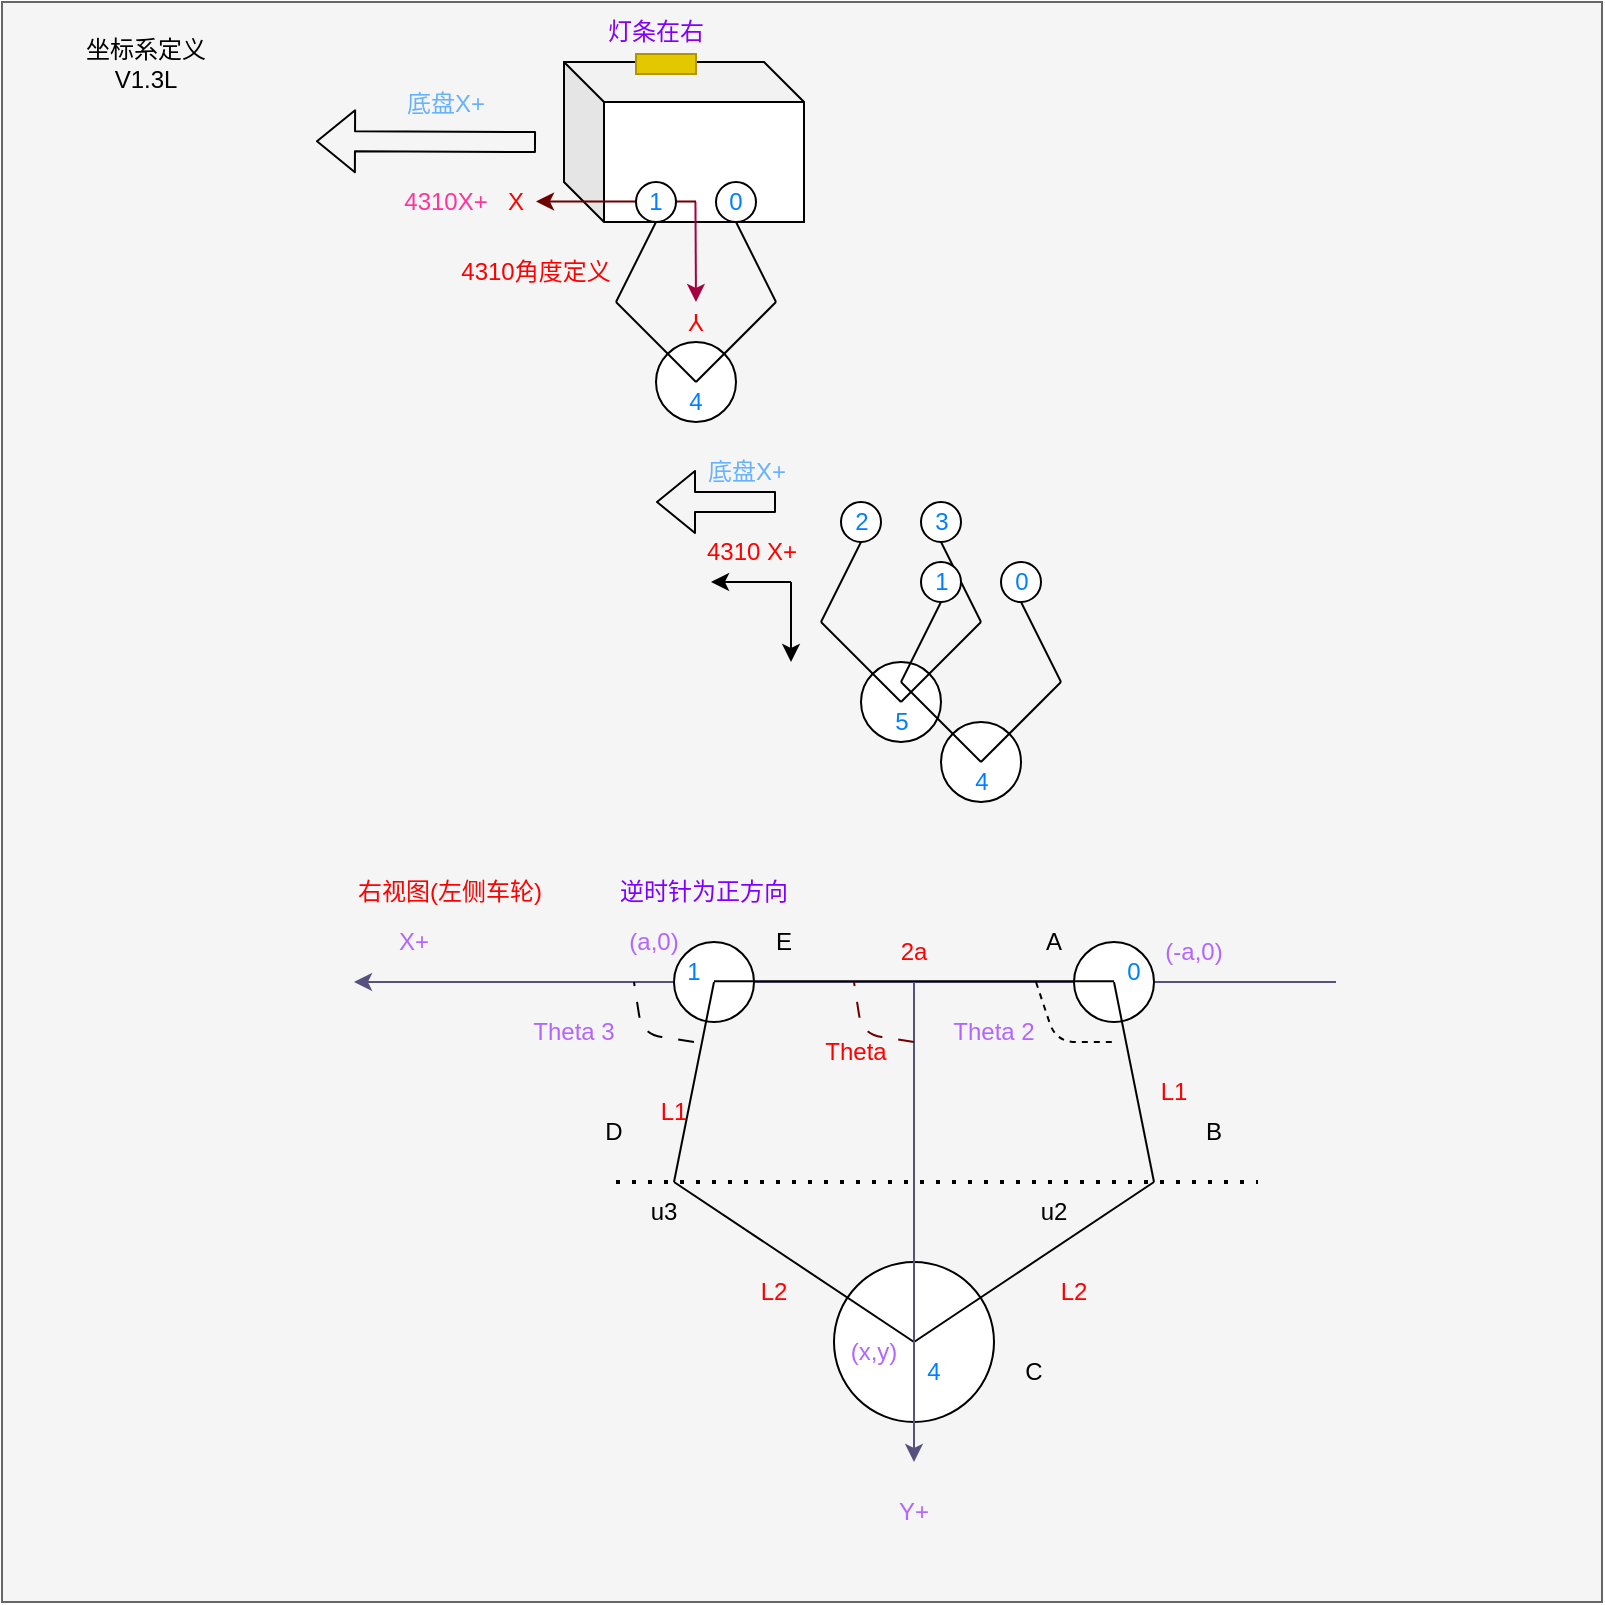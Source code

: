 <mxfile>
    <diagram id="eyGBA-GjGKUJ1Vp4GY1C" name="第 1 页">
        <mxGraphModel dx="514" dy="292" grid="1" gridSize="10" guides="1" tooltips="1" connect="1" arrows="1" fold="1" page="1" pageScale="1" pageWidth="827" pageHeight="1169" math="0" shadow="0">
            <root>
                <mxCell id="0"/>
                <mxCell id="1" parent="0"/>
                <mxCell id="110" value="" style="rounded=0;whiteSpace=wrap;html=1;fillColor=#f5f5f5;strokeColor=#666666;fontColor=#333333;" parent="1" vertex="1">
                    <mxGeometry x="13" y="130" width="800" height="800" as="geometry"/>
                </mxCell>
                <mxCell id="3" value="" style="shape=cube;whiteSpace=wrap;html=1;boundedLbl=1;backgroundOutline=1;darkOpacity=0.05;darkOpacity2=0.1;" parent="1" vertex="1">
                    <mxGeometry x="294" y="160" width="120" height="80" as="geometry"/>
                </mxCell>
                <mxCell id="8" value="" style="ellipse;whiteSpace=wrap;html=1;" parent="1" vertex="1">
                    <mxGeometry x="340" y="300" width="40" height="40" as="geometry"/>
                </mxCell>
                <mxCell id="9" value="" style="endArrow=none;html=1;" parent="1" edge="1">
                    <mxGeometry width="50" height="50" relative="1" as="geometry">
                        <mxPoint x="320" y="280" as="sourcePoint"/>
                        <mxPoint x="360" y="320" as="targetPoint"/>
                    </mxGeometry>
                </mxCell>
                <mxCell id="10" value="" style="endArrow=none;html=1;" parent="1" edge="1">
                    <mxGeometry width="50" height="50" relative="1" as="geometry">
                        <mxPoint x="360" y="320" as="sourcePoint"/>
                        <mxPoint x="400" y="280" as="targetPoint"/>
                    </mxGeometry>
                </mxCell>
                <mxCell id="11" value="" style="endArrow=none;html=1;" parent="1" edge="1">
                    <mxGeometry width="50" height="50" relative="1" as="geometry">
                        <mxPoint x="320" y="280" as="sourcePoint"/>
                        <mxPoint x="340" y="240" as="targetPoint"/>
                    </mxGeometry>
                </mxCell>
                <mxCell id="12" value="" style="endArrow=none;html=1;" parent="1" edge="1">
                    <mxGeometry width="50" height="50" relative="1" as="geometry">
                        <mxPoint x="380" y="240" as="sourcePoint"/>
                        <mxPoint x="400" y="280" as="targetPoint"/>
                    </mxGeometry>
                </mxCell>
                <mxCell id="13" value="" style="endArrow=classic;html=1;fillColor=#d80073;strokeColor=#A50040;entryX=0.5;entryY=1;entryDx=0;entryDy=0;" parent="1" target="16" edge="1">
                    <mxGeometry width="50" height="50" relative="1" as="geometry">
                        <mxPoint x="359.72" y="230" as="sourcePoint"/>
                        <mxPoint x="359.72" y="270" as="targetPoint"/>
                    </mxGeometry>
                </mxCell>
                <mxCell id="14" value="" style="endArrow=classic;html=1;fillColor=#a20025;strokeColor=#6F0000;" parent="1" edge="1">
                    <mxGeometry width="50" height="50" relative="1" as="geometry">
                        <mxPoint x="360" y="229.72" as="sourcePoint"/>
                        <mxPoint x="280" y="229.72" as="targetPoint"/>
                    </mxGeometry>
                </mxCell>
                <mxCell id="15" value="&lt;font color=&quot;#ff0000&quot;&gt;X&lt;/font&gt;" style="text;html=1;strokeColor=none;fillColor=none;align=center;verticalAlign=middle;whiteSpace=wrap;rounded=0;" parent="1" vertex="1">
                    <mxGeometry x="260" y="220" width="20" height="20" as="geometry"/>
                </mxCell>
                <mxCell id="16" value="&lt;font color=&quot;#ff0000&quot;&gt;Y&lt;/font&gt;" style="text;html=1;strokeColor=none;fillColor=none;align=center;verticalAlign=middle;whiteSpace=wrap;rounded=0;rotation=-180;" parent="1" vertex="1">
                    <mxGeometry x="350" y="280" width="20" height="20" as="geometry"/>
                </mxCell>
                <mxCell id="18" value="4310角度定义" style="text;html=1;strokeColor=none;fillColor=none;align=center;verticalAlign=middle;whiteSpace=wrap;rounded=0;fontColor=#FF0000;" parent="1" vertex="1">
                    <mxGeometry x="240" y="250" width="80" height="30" as="geometry"/>
                </mxCell>
                <mxCell id="19" value="&lt;font color=&quot;#007fff&quot;&gt;4&lt;/font&gt;" style="text;html=1;strokeColor=none;fillColor=none;align=center;verticalAlign=middle;whiteSpace=wrap;rounded=0;fontColor=#FF0000;" parent="1" vertex="1">
                    <mxGeometry x="340" y="310" width="40" height="40" as="geometry"/>
                </mxCell>
                <mxCell id="26" value="" style="ellipse;whiteSpace=wrap;html=1;aspect=fixed;fontColor=#007FFF;" parent="1" vertex="1">
                    <mxGeometry x="370" y="220" width="20" height="20" as="geometry"/>
                </mxCell>
                <mxCell id="20" value="&lt;font color=&quot;#007fff&quot;&gt;0&lt;/font&gt;" style="text;html=1;strokeColor=none;fillColor=none;align=center;verticalAlign=middle;whiteSpace=wrap;rounded=0;fontColor=#FF0000;" parent="1" vertex="1">
                    <mxGeometry x="360" y="210" width="40" height="40" as="geometry"/>
                </mxCell>
                <mxCell id="23" value="" style="ellipse;whiteSpace=wrap;html=1;aspect=fixed;fontColor=#007FFF;" parent="1" vertex="1">
                    <mxGeometry x="330" y="220" width="20" height="20" as="geometry"/>
                </mxCell>
                <mxCell id="21" value="&lt;font color=&quot;#007fff&quot;&gt;1&lt;/font&gt;" style="text;html=1;strokeColor=none;fillColor=none;align=center;verticalAlign=middle;whiteSpace=wrap;rounded=0;fontColor=#FF0000;" parent="1" vertex="1">
                    <mxGeometry x="320" y="210" width="40" height="40" as="geometry"/>
                </mxCell>
                <mxCell id="28" value="" style="shape=flexArrow;endArrow=classic;html=1;fontColor=#007FFF;" parent="1" edge="1">
                    <mxGeometry width="50" height="50" relative="1" as="geometry">
                        <mxPoint x="280" y="200" as="sourcePoint"/>
                        <mxPoint x="170" y="199.6" as="targetPoint"/>
                    </mxGeometry>
                </mxCell>
                <mxCell id="29" value="底盘X+" style="text;html=1;strokeColor=none;fillColor=none;align=center;verticalAlign=middle;whiteSpace=wrap;rounded=0;fontColor=#66B2FF;" parent="1" vertex="1">
                    <mxGeometry x="200" y="166" width="70" height="30" as="geometry"/>
                </mxCell>
                <mxCell id="30" value="&lt;font color=&quot;#7f00ff&quot;&gt;灯条在右&lt;/font&gt;" style="text;html=1;strokeColor=none;fillColor=none;align=center;verticalAlign=middle;whiteSpace=wrap;rounded=0;fontColor=#6600CC;" parent="1" vertex="1">
                    <mxGeometry x="310" y="130" width="60" height="30" as="geometry"/>
                </mxCell>
                <mxCell id="34" value="&lt;font color=&quot;#ff3399&quot;&gt;4310X+&lt;/font&gt;" style="text;html=1;strokeColor=none;fillColor=none;align=center;verticalAlign=middle;whiteSpace=wrap;rounded=0;fontColor=#7F00FF;" parent="1" vertex="1">
                    <mxGeometry x="200" y="215" width="70" height="30" as="geometry"/>
                </mxCell>
                <mxCell id="70" value="" style="endArrow=classic;html=1;fontColor=#FF0000;" parent="1" edge="1">
                    <mxGeometry width="50" height="50" relative="1" as="geometry">
                        <mxPoint x="407.5" y="420" as="sourcePoint"/>
                        <mxPoint x="367.5" y="420" as="targetPoint"/>
                    </mxGeometry>
                </mxCell>
                <mxCell id="71" value="" style="endArrow=classic;html=1;fontColor=#FF0000;" parent="1" edge="1">
                    <mxGeometry width="50" height="50" relative="1" as="geometry">
                        <mxPoint x="407.5" y="420" as="sourcePoint"/>
                        <mxPoint x="407.5" y="460" as="targetPoint"/>
                    </mxGeometry>
                </mxCell>
                <mxCell id="72" value="4310 X+" style="text;html=1;strokeColor=none;fillColor=none;align=center;verticalAlign=middle;whiteSpace=wrap;rounded=0;fontColor=#FF0000;" parent="1" vertex="1">
                    <mxGeometry x="357.5" y="390" width="60" height="30" as="geometry"/>
                </mxCell>
                <mxCell id="111" value="坐标系定义V1.3L" style="text;html=1;strokeColor=none;fillColor=none;align=center;verticalAlign=middle;whiteSpace=wrap;rounded=0;fontColor=#000000;" parent="1" vertex="1">
                    <mxGeometry x="40" y="146" width="90" height="30" as="geometry"/>
                </mxCell>
                <mxCell id="97" value="" style="endArrow=classic;html=1;fontColor=#333333;fillColor=#d0cee2;strokeColor=#56517e;" parent="1" edge="1">
                    <mxGeometry width="50" height="50" relative="1" as="geometry">
                        <mxPoint x="680" y="620" as="sourcePoint"/>
                        <mxPoint x="189" y="620" as="targetPoint"/>
                    </mxGeometry>
                </mxCell>
                <mxCell id="84" value="" style="ellipse;whiteSpace=wrap;html=1;aspect=fixed;fontColor=#FF0000;" parent="1" vertex="1">
                    <mxGeometry x="349" y="600" width="40" height="40" as="geometry"/>
                </mxCell>
                <mxCell id="74" value="" style="ellipse;whiteSpace=wrap;html=1;aspect=fixed;fontColor=#FF0000;" parent="1" vertex="1">
                    <mxGeometry x="549" y="600" width="40" height="40" as="geometry"/>
                </mxCell>
                <mxCell id="73" value="" style="ellipse;whiteSpace=wrap;html=1;aspect=fixed;fontColor=#FF0000;" parent="1" vertex="1">
                    <mxGeometry x="429" y="760" width="80" height="80" as="geometry"/>
                </mxCell>
                <mxCell id="75" value="" style="endArrow=none;html=1;fontColor=#FF0000;startArrow=none;" parent="1" edge="1">
                    <mxGeometry width="50" height="50" relative="1" as="geometry">
                        <mxPoint x="369" y="619.66" as="sourcePoint"/>
                        <mxPoint x="569" y="619.66" as="targetPoint"/>
                    </mxGeometry>
                </mxCell>
                <mxCell id="76" value="2a" style="text;html=1;strokeColor=none;fillColor=none;align=center;verticalAlign=middle;whiteSpace=wrap;rounded=0;fontColor=#FF0000;" parent="1" vertex="1">
                    <mxGeometry x="439" y="590" width="60" height="30" as="geometry"/>
                </mxCell>
                <mxCell id="77" value="" style="endArrow=none;html=1;fontColor=#FF0000;" parent="1" edge="1">
                    <mxGeometry width="50" height="50" relative="1" as="geometry">
                        <mxPoint x="349" y="720" as="sourcePoint"/>
                        <mxPoint x="369" y="620" as="targetPoint"/>
                    </mxGeometry>
                </mxCell>
                <mxCell id="78" value="" style="endArrow=none;html=1;fontColor=#FF0000;" parent="1" edge="1">
                    <mxGeometry width="50" height="50" relative="1" as="geometry">
                        <mxPoint x="589" y="720" as="sourcePoint"/>
                        <mxPoint x="569" y="620" as="targetPoint"/>
                    </mxGeometry>
                </mxCell>
                <mxCell id="79" value="L2" style="text;html=1;strokeColor=none;fillColor=none;align=center;verticalAlign=middle;whiteSpace=wrap;rounded=0;fontColor=#FF0000;" parent="1" vertex="1">
                    <mxGeometry x="519" y="760" width="60" height="30" as="geometry"/>
                </mxCell>
                <mxCell id="81" value="L1" style="text;html=1;strokeColor=none;fillColor=none;align=center;verticalAlign=middle;whiteSpace=wrap;rounded=0;fontColor=#FF0000;" parent="1" vertex="1">
                    <mxGeometry x="569" y="660" width="60" height="30" as="geometry"/>
                </mxCell>
                <mxCell id="82" value="" style="endArrow=none;html=1;fontColor=#FF0000;" parent="1" edge="1">
                    <mxGeometry width="50" height="50" relative="1" as="geometry">
                        <mxPoint x="469" y="800" as="sourcePoint"/>
                        <mxPoint x="349" y="720" as="targetPoint"/>
                    </mxGeometry>
                </mxCell>
                <mxCell id="83" value="" style="endArrow=none;html=1;fontColor=#FF0000;" parent="1" edge="1">
                    <mxGeometry width="50" height="50" relative="1" as="geometry">
                        <mxPoint x="469" y="800" as="sourcePoint"/>
                        <mxPoint x="589" y="720" as="targetPoint"/>
                    </mxGeometry>
                </mxCell>
                <mxCell id="85" value="L1" style="text;html=1;strokeColor=none;fillColor=none;align=center;verticalAlign=middle;whiteSpace=wrap;rounded=0;fontColor=#FF0000;" parent="1" vertex="1">
                    <mxGeometry x="319" y="670" width="60" height="30" as="geometry"/>
                </mxCell>
                <mxCell id="86" value="L2" style="text;html=1;strokeColor=none;fillColor=none;align=center;verticalAlign=middle;whiteSpace=wrap;rounded=0;fontColor=#FF0000;" parent="1" vertex="1">
                    <mxGeometry x="369" y="760" width="60" height="30" as="geometry"/>
                </mxCell>
                <mxCell id="88" value="0" style="text;html=1;strokeColor=none;fillColor=none;align=center;verticalAlign=middle;whiteSpace=wrap;rounded=0;fontColor=#007FFF;" parent="1" vertex="1">
                    <mxGeometry x="549" y="600" width="60" height="30" as="geometry"/>
                </mxCell>
                <mxCell id="90" value="1" style="text;html=1;strokeColor=none;fillColor=none;align=center;verticalAlign=middle;whiteSpace=wrap;rounded=0;fontColor=#007FFF;" parent="1" vertex="1">
                    <mxGeometry x="329" y="600" width="60" height="30" as="geometry"/>
                </mxCell>
                <mxCell id="92" value="4" style="text;html=1;strokeColor=none;fillColor=none;align=center;verticalAlign=middle;whiteSpace=wrap;rounded=0;fontColor=#007FFF;" parent="1" vertex="1">
                    <mxGeometry x="449" y="800" width="60" height="30" as="geometry"/>
                </mxCell>
                <mxCell id="94" value="&lt;font color=&quot;#b266ff&quot;&gt;(a,0)&lt;/font&gt;" style="text;html=1;strokeColor=none;fillColor=none;align=center;verticalAlign=middle;whiteSpace=wrap;rounded=0;fontColor=#007FFF;" parent="1" vertex="1">
                    <mxGeometry x="309" y="585" width="60" height="30" as="geometry"/>
                </mxCell>
                <mxCell id="95" value="&lt;font color=&quot;#b266ff&quot;&gt;(-a,0)&lt;/font&gt;" style="text;html=1;strokeColor=none;fillColor=none;align=center;verticalAlign=middle;whiteSpace=wrap;rounded=0;fontColor=#007FFF;" parent="1" vertex="1">
                    <mxGeometry x="579" y="590" width="60" height="30" as="geometry"/>
                </mxCell>
                <mxCell id="98" value="" style="endArrow=classic;html=1;fontColor=#333333;fillColor=#d0cee2;strokeColor=#56517e;exitX=0.5;exitY=1;exitDx=0;exitDy=0;" parent="1" source="76" edge="1">
                    <mxGeometry width="50" height="50" relative="1" as="geometry">
                        <mxPoint x="469" y="660" as="sourcePoint"/>
                        <mxPoint x="469" y="860" as="targetPoint"/>
                    </mxGeometry>
                </mxCell>
                <mxCell id="99" value="&lt;font color=&quot;#b266ff&quot;&gt;(x,y)&lt;/font&gt;" style="text;html=1;strokeColor=none;fillColor=none;align=center;verticalAlign=middle;whiteSpace=wrap;rounded=0;fontColor=#007FFF;" parent="1" vertex="1">
                    <mxGeometry x="419" y="790" width="60" height="30" as="geometry"/>
                </mxCell>
                <mxCell id="100" value="&lt;font color=&quot;#b266ff&quot;&gt;Theta 3&lt;/font&gt;" style="text;html=1;strokeColor=none;fillColor=none;align=center;verticalAlign=middle;whiteSpace=wrap;rounded=0;fontColor=#333333;" parent="1" vertex="1">
                    <mxGeometry x="269" y="630" width="60" height="30" as="geometry"/>
                </mxCell>
                <mxCell id="101" value="&lt;font color=&quot;#b266ff&quot;&gt;Theta 2&lt;/font&gt;" style="text;html=1;strokeColor=none;fillColor=none;align=center;verticalAlign=middle;whiteSpace=wrap;rounded=0;fontColor=#333333;" parent="1" vertex="1">
                    <mxGeometry x="479" y="630" width="60" height="30" as="geometry"/>
                </mxCell>
                <mxCell id="102" value="" style="endArrow=none;html=1;strokeWidth=1;fontColor=#B266FF;dashed=1;dashPattern=8 8;" parent="1" edge="1">
                    <mxGeometry width="50" height="50" relative="1" as="geometry">
                        <mxPoint x="359" y="650" as="sourcePoint"/>
                        <mxPoint x="329" y="620" as="targetPoint"/>
                        <Array as="points">
                            <mxPoint x="333" y="646"/>
                        </Array>
                    </mxGeometry>
                </mxCell>
                <mxCell id="105" value="X+" style="text;html=1;strokeColor=none;fillColor=none;align=center;verticalAlign=middle;whiteSpace=wrap;rounded=0;fontColor=#B266FF;" parent="1" vertex="1">
                    <mxGeometry x="189" y="585" width="60" height="30" as="geometry"/>
                </mxCell>
                <mxCell id="107" value="Y+" style="text;html=1;strokeColor=none;fillColor=none;align=center;verticalAlign=middle;whiteSpace=wrap;rounded=0;fontColor=#B266FF;" parent="1" vertex="1">
                    <mxGeometry x="439" y="870" width="60" height="30" as="geometry"/>
                </mxCell>
                <mxCell id="114" value="逆时针为正方向" style="text;html=1;strokeColor=none;fillColor=none;align=left;verticalAlign=middle;whiteSpace=wrap;rounded=0;fontColor=#7F00FF;" parent="1" vertex="1">
                    <mxGeometry x="320" y="560" width="221" height="30" as="geometry"/>
                </mxCell>
                <mxCell id="115" value="右视图(左侧车轮)" style="text;html=1;strokeColor=none;fillColor=none;align=left;verticalAlign=middle;whiteSpace=wrap;rounded=0;fontColor=#FF0000;" parent="1" vertex="1">
                    <mxGeometry x="188.5" y="560" width="221" height="30" as="geometry"/>
                </mxCell>
                <mxCell id="67" value="" style="shape=flexArrow;endArrow=classic;html=1;fontColor=#FF3399;" parent="1" edge="1">
                    <mxGeometry width="50" height="50" relative="1" as="geometry">
                        <mxPoint x="400" y="380" as="sourcePoint"/>
                        <mxPoint x="340" y="380" as="targetPoint"/>
                        <Array as="points">
                            <mxPoint x="340" y="380"/>
                        </Array>
                    </mxGeometry>
                </mxCell>
                <mxCell id="68" value="底盘X+" style="text;html=1;strokeColor=none;fillColor=none;align=left;verticalAlign=middle;whiteSpace=wrap;rounded=0;fontColor=#66B2FF;" parent="1" vertex="1">
                    <mxGeometry x="364" y="350" width="70" height="30" as="geometry"/>
                </mxCell>
                <mxCell id="109" value="" style="group" parent="1" vertex="1" connectable="0">
                    <mxGeometry x="422.5" y="370" width="150" height="170" as="geometry"/>
                </mxCell>
                <mxCell id="57" value="" style="ellipse;whiteSpace=wrap;html=1;aspect=fixed;fontColor=#FF3399;" parent="109" vertex="1">
                    <mxGeometry x="60" y="120" width="40" height="40" as="geometry"/>
                </mxCell>
                <mxCell id="53" value="" style="ellipse;whiteSpace=wrap;html=1;aspect=fixed;fontColor=#FF3399;" parent="109" vertex="1">
                    <mxGeometry x="50" y="10" width="20" height="20" as="geometry"/>
                </mxCell>
                <mxCell id="54" value="" style="ellipse;whiteSpace=wrap;html=1;aspect=fixed;fontColor=#FF3399;" parent="109" vertex="1">
                    <mxGeometry x="10" y="10" width="20" height="20" as="geometry"/>
                </mxCell>
                <mxCell id="52" value="" style="ellipse;whiteSpace=wrap;html=1;aspect=fixed;fontColor=#FF3399;" parent="109" vertex="1">
                    <mxGeometry x="20" y="90" width="40" height="40" as="geometry"/>
                </mxCell>
                <mxCell id="42" value="" style="endArrow=none;html=1;" parent="109" edge="1">
                    <mxGeometry width="50" height="50" relative="1" as="geometry">
                        <mxPoint y="70" as="sourcePoint"/>
                        <mxPoint x="40" y="110" as="targetPoint"/>
                    </mxGeometry>
                </mxCell>
                <mxCell id="43" value="" style="endArrow=none;html=1;" parent="109" edge="1">
                    <mxGeometry width="50" height="50" relative="1" as="geometry">
                        <mxPoint x="40" y="110" as="sourcePoint"/>
                        <mxPoint x="80" y="70" as="targetPoint"/>
                    </mxGeometry>
                </mxCell>
                <mxCell id="44" value="" style="endArrow=none;html=1;" parent="109" edge="1">
                    <mxGeometry width="50" height="50" relative="1" as="geometry">
                        <mxPoint y="70" as="sourcePoint"/>
                        <mxPoint x="20" y="30" as="targetPoint"/>
                    </mxGeometry>
                </mxCell>
                <mxCell id="45" value="" style="endArrow=none;html=1;" parent="109" edge="1">
                    <mxGeometry width="50" height="50" relative="1" as="geometry">
                        <mxPoint x="60" y="30" as="sourcePoint"/>
                        <mxPoint x="80" y="70" as="targetPoint"/>
                    </mxGeometry>
                </mxCell>
                <mxCell id="46" value="&lt;font color=&quot;#007fff&quot;&gt;5&lt;/font&gt;" style="text;html=1;strokeColor=none;fillColor=none;align=center;verticalAlign=middle;whiteSpace=wrap;rounded=0;fontColor=#FF0000;" parent="109" vertex="1">
                    <mxGeometry x="20" y="100" width="40" height="40" as="geometry"/>
                </mxCell>
                <mxCell id="47" value="&lt;font color=&quot;#007fff&quot;&gt;3&lt;/font&gt;" style="text;html=1;strokeColor=none;fillColor=none;align=center;verticalAlign=middle;whiteSpace=wrap;rounded=0;fontColor=#FF0000;" parent="109" vertex="1">
                    <mxGeometry x="40" width="40" height="40" as="geometry"/>
                </mxCell>
                <mxCell id="48" value="&lt;font color=&quot;#007fff&quot;&gt;2&lt;/font&gt;" style="text;html=1;strokeColor=none;fillColor=none;align=center;verticalAlign=middle;whiteSpace=wrap;rounded=0;fontColor=#FF0000;" parent="109" vertex="1">
                    <mxGeometry width="40" height="40" as="geometry"/>
                </mxCell>
                <mxCell id="55" value="" style="ellipse;whiteSpace=wrap;html=1;aspect=fixed;fontColor=#FF3399;" parent="109" vertex="1">
                    <mxGeometry x="90" y="40" width="20" height="20" as="geometry"/>
                </mxCell>
                <mxCell id="56" value="" style="ellipse;whiteSpace=wrap;html=1;aspect=fixed;fontColor=#FF3399;" parent="109" vertex="1">
                    <mxGeometry x="50" y="40" width="20" height="20" as="geometry"/>
                </mxCell>
                <mxCell id="58" value="" style="endArrow=none;html=1;" parent="109" edge="1">
                    <mxGeometry width="50" height="50" relative="1" as="geometry">
                        <mxPoint x="40" y="100" as="sourcePoint"/>
                        <mxPoint x="80" y="140" as="targetPoint"/>
                    </mxGeometry>
                </mxCell>
                <mxCell id="59" value="" style="endArrow=none;html=1;" parent="109" edge="1">
                    <mxGeometry width="50" height="50" relative="1" as="geometry">
                        <mxPoint x="80" y="140" as="sourcePoint"/>
                        <mxPoint x="120" y="100" as="targetPoint"/>
                    </mxGeometry>
                </mxCell>
                <mxCell id="60" value="" style="endArrow=none;html=1;" parent="109" edge="1">
                    <mxGeometry width="50" height="50" relative="1" as="geometry">
                        <mxPoint x="40" y="100" as="sourcePoint"/>
                        <mxPoint x="60" y="60" as="targetPoint"/>
                    </mxGeometry>
                </mxCell>
                <mxCell id="61" value="" style="endArrow=none;html=1;" parent="109" edge="1">
                    <mxGeometry width="50" height="50" relative="1" as="geometry">
                        <mxPoint x="100" y="60" as="sourcePoint"/>
                        <mxPoint x="120" y="100" as="targetPoint"/>
                    </mxGeometry>
                </mxCell>
                <mxCell id="62" value="&lt;font color=&quot;#007fff&quot;&gt;0&lt;/font&gt;" style="text;html=1;strokeColor=none;fillColor=none;align=center;verticalAlign=middle;whiteSpace=wrap;rounded=0;fontColor=#FF0000;" parent="109" vertex="1">
                    <mxGeometry x="80" y="30" width="40" height="40" as="geometry"/>
                </mxCell>
                <mxCell id="63" value="&lt;font color=&quot;#007fff&quot;&gt;1&lt;/font&gt;" style="text;html=1;strokeColor=none;fillColor=none;align=center;verticalAlign=middle;whiteSpace=wrap;rounded=0;fontColor=#FF0000;" parent="109" vertex="1">
                    <mxGeometry x="40" y="30" width="40" height="40" as="geometry"/>
                </mxCell>
                <mxCell id="64" value="&lt;font color=&quot;#007fff&quot;&gt;4&lt;/font&gt;" style="text;html=1;strokeColor=none;fillColor=none;align=center;verticalAlign=middle;whiteSpace=wrap;rounded=0;fontColor=#FF0000;" parent="109" vertex="1">
                    <mxGeometry x="60" y="130" width="40" height="40" as="geometry"/>
                </mxCell>
                <mxCell id="117" value="" style="rounded=0;whiteSpace=wrap;html=1;fillColor=#e3c800;fontColor=#000000;strokeColor=#B09500;" parent="1" vertex="1">
                    <mxGeometry x="330" y="156" width="30" height="10" as="geometry"/>
                </mxCell>
                <mxCell id="118" value="" style="endArrow=none;dashed=1;html=1;" parent="1" edge="1">
                    <mxGeometry width="50" height="50" relative="1" as="geometry">
                        <mxPoint x="530" y="620" as="sourcePoint"/>
                        <mxPoint x="570" y="650" as="targetPoint"/>
                        <Array as="points">
                            <mxPoint x="540" y="650"/>
                        </Array>
                    </mxGeometry>
                </mxCell>
                <mxCell id="119" value="A" style="text;html=1;strokeColor=none;fillColor=none;align=center;verticalAlign=middle;whiteSpace=wrap;rounded=0;" parent="1" vertex="1">
                    <mxGeometry x="509" y="585" width="60" height="30" as="geometry"/>
                </mxCell>
                <mxCell id="120" value="C" style="text;html=1;strokeColor=none;fillColor=none;align=center;verticalAlign=middle;whiteSpace=wrap;rounded=0;" parent="1" vertex="1">
                    <mxGeometry x="499" y="800" width="60" height="30" as="geometry"/>
                </mxCell>
                <mxCell id="121" value="B&lt;span style=&quot;color: rgba(0, 0, 0, 0); font-family: monospace; font-size: 0px; text-align: start;&quot;&gt;%3CmxGraphModel%3E%3Croot%3E%3CmxCell%20id%3D%220%22%2F%3E%3CmxCell%20id%3D%221%22%20parent%3D%220%22%2F%3E%3CmxCell%20id%3D%222%22%20value%3D%22A%22%20style%3D%22text%3Bhtml%3D1%3BstrokeColor%3Dnone%3BfillColor%3Dnone%3Balign%3Dcenter%3BverticalAlign%3Dmiddle%3BwhiteSpace%3Dwrap%3Brounded%3D0%3B%22%20vertex%3D%221%22%20parent%3D%221%22%3E%3CmxGeometry%20x%3D%22539%22%20y%3D%22560%22%20width%3D%2260%22%20height%3D%2230%22%20as%3D%22geometry%22%2F%3E%3C%2FmxCell%3E%3C%2Froot%3E%3C%2FmxGraphModel%3E&lt;/span&gt;" style="text;html=1;strokeColor=none;fillColor=none;align=center;verticalAlign=middle;whiteSpace=wrap;rounded=0;" parent="1" vertex="1">
                    <mxGeometry x="589" y="680" width="60" height="30" as="geometry"/>
                </mxCell>
                <mxCell id="122" value="D" style="text;html=1;strokeColor=none;fillColor=none;align=center;verticalAlign=middle;whiteSpace=wrap;rounded=0;" parent="1" vertex="1">
                    <mxGeometry x="289" y="680" width="60" height="30" as="geometry"/>
                </mxCell>
                <mxCell id="123" value="E" style="text;html=1;strokeColor=none;fillColor=none;align=center;verticalAlign=middle;whiteSpace=wrap;rounded=0;" parent="1" vertex="1">
                    <mxGeometry x="374" y="585" width="60" height="30" as="geometry"/>
                </mxCell>
                <mxCell id="124" value="" style="endArrow=none;dashed=1;html=1;dashPattern=1 3;strokeWidth=2;" parent="1" edge="1">
                    <mxGeometry width="50" height="50" relative="1" as="geometry">
                        <mxPoint x="320" y="720" as="sourcePoint"/>
                        <mxPoint x="641" y="720" as="targetPoint"/>
                    </mxGeometry>
                </mxCell>
                <mxCell id="125" value="u2" style="text;html=1;strokeColor=none;fillColor=none;align=center;verticalAlign=middle;whiteSpace=wrap;rounded=0;" parent="1" vertex="1">
                    <mxGeometry x="509" y="720" width="60" height="30" as="geometry"/>
                </mxCell>
                <mxCell id="126" value="u3" style="text;html=1;strokeColor=none;fillColor=none;align=center;verticalAlign=middle;whiteSpace=wrap;rounded=0;" parent="1" vertex="1">
                    <mxGeometry x="314" y="720" width="60" height="30" as="geometry"/>
                </mxCell>
                <mxCell id="127" value="" style="endArrow=none;html=1;strokeWidth=1;fontColor=#B266FF;dashed=1;dashPattern=8 8;fillColor=#a20025;strokeColor=#6F0000;" parent="1" edge="1">
                    <mxGeometry width="50" height="50" relative="1" as="geometry">
                        <mxPoint x="469" y="650.0" as="sourcePoint"/>
                        <mxPoint x="439" y="620.0" as="targetPoint"/>
                        <Array as="points">
                            <mxPoint x="443" y="646"/>
                        </Array>
                    </mxGeometry>
                </mxCell>
                <mxCell id="128" value="&lt;font color=&quot;#ff0000&quot;&gt;Theta&lt;/font&gt;" style="text;html=1;strokeColor=none;fillColor=none;align=center;verticalAlign=middle;whiteSpace=wrap;rounded=0;fontColor=#333333;" parent="1" vertex="1">
                    <mxGeometry x="409.5" y="640" width="60" height="30" as="geometry"/>
                </mxCell>
            </root>
        </mxGraphModel>
    </diagram>
</mxfile>